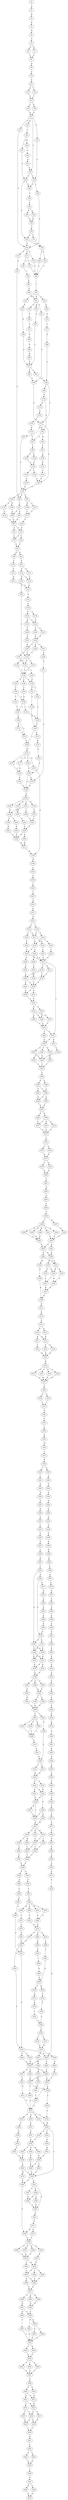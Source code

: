 strict digraph  {
	S0 -> S1 [ label = S ];
	S1 -> S2 [ label = K ];
	S2 -> S3 [ label = R ];
	S3 -> S4 [ label = R ];
	S4 -> S5 [ label = C ];
	S5 -> S6 [ label = N ];
	S5 -> S7 [ label = H ];
	S6 -> S8 [ label = S ];
	S7 -> S8 [ label = S ];
	S8 -> S9 [ label = G ];
	S9 -> S10 [ label = G ];
	S10 -> S11 [ label = S ];
	S11 -> S12 [ label = A ];
	S11 -> S13 [ label = T ];
	S12 -> S14 [ label = T ];
	S13 -> S14 [ label = T ];
	S14 -> S15 [ label = L ];
	S14 -> S16 [ label = P ];
	S15 -> S17 [ label = Q ];
	S16 -> S17 [ label = Q ];
	S17 -> S18 [ label = R ];
	S17 -> S19 [ label = E ];
	S17 -> S20 [ label = G ];
	S17 -> S21 [ label = A ];
	S18 -> S22 [ label = C ];
	S19 -> S23 [ label = S ];
	S20 -> S24 [ label = G ];
	S20 -> S23 [ label = S ];
	S21 -> S25 [ label = G ];
	S22 -> S26 [ label = N ];
	S22 -> S27 [ label = S ];
	S23 -> S28 [ label = A ];
	S23 -> S29 [ label = L ];
	S24 -> S28 [ label = A ];
	S24 -> S30 [ label = P ];
	S25 -> S31 [ label = S ];
	S25 -> S32 [ label = P ];
	S25 -> S33 [ label = P ];
	S26 -> S34 [ label = S ];
	S27 -> S24 [ label = G ];
	S28 -> S35 [ label = T ];
	S29 -> S25 [ label = G ];
	S30 -> S36 [ label = S ];
	S30 -> S25 [ label = G ];
	S31 -> S37 [ label = T ];
	S31 -> S38 [ label = A ];
	S32 -> S39 [ label = G ];
	S33 -> S40 [ label = S ];
	S34 -> S41 [ label = H ];
	S35 -> S42 [ label = L ];
	S36 -> S43 [ label = V ];
	S36 -> S44 [ label = I ];
	S37 -> S40 [ label = S ];
	S38 -> S45 [ label = V ];
	S39 -> S46 [ label = P ];
	S40 -> S47 [ label = L ];
	S41 -> S20 [ label = G ];
	S42 -> S48 [ label = P ];
	S42 -> S49 [ label = Q ];
	S43 -> S40 [ label = S ];
	S44 -> S40 [ label = S ];
	S45 -> S50 [ label = A ];
	S46 -> S51 [ label = T ];
	S47 -> S52 [ label = P ];
	S47 -> S53 [ label = S ];
	S47 -> S54 [ label = L ];
	S48 -> S55 [ label = R ];
	S49 -> S55 [ label = R ];
	S50 -> S56 [ label = G ];
	S51 -> S57 [ label = V ];
	S51 -> S58 [ label = P ];
	S52 -> S59 [ label = Q ];
	S52 -> S60 [ label = R ];
	S52 -> S61 [ label = S ];
	S53 -> S62 [ label = H ];
	S54 -> S63 [ label = G ];
	S55 -> S64 [ label = S ];
	S56 -> S52 [ label = P ];
	S57 -> S65 [ label = P ];
	S58 -> S65 [ label = P ];
	S59 -> S66 [ label = P ];
	S60 -> S67 [ label = A ];
	S61 -> S68 [ label = P ];
	S62 -> S69 [ label = N ];
	S63 -> S70 [ label = S ];
	S64 -> S30 [ label = P ];
	S64 -> S71 [ label = T ];
	S65 -> S72 [ label = A ];
	S65 -> S73 [ label = P ];
	S66 -> S74 [ label = S ];
	S67 -> S75 [ label = V ];
	S68 -> S76 [ label = P ];
	S69 -> S75 [ label = V ];
	S70 -> S77 [ label = T ];
	S71 -> S36 [ label = S ];
	S72 -> S78 [ label = A ];
	S73 -> S79 [ label = V ];
	S73 -> S78 [ label = A ];
	S74 -> S80 [ label = K ];
	S75 -> S81 [ label = L ];
	S75 -> S82 [ label = A ];
	S76 -> S83 [ label = S ];
	S76 -> S84 [ label = A ];
	S76 -> S85 [ label = R ];
	S77 -> S86 [ label = E ];
	S78 -> S87 [ label = P ];
	S79 -> S87 [ label = P ];
	S80 -> S88 [ label = Q ];
	S81 -> S89 [ label = S ];
	S82 -> S68 [ label = P ];
	S83 -> S90 [ label = H ];
	S83 -> S91 [ label = S ];
	S84 -> S92 [ label = S ];
	S85 -> S92 [ label = S ];
	S86 -> S89 [ label = S ];
	S87 -> S93 [ label = R ];
	S87 -> S94 [ label = Q ];
	S88 -> S95 [ label = H ];
	S89 -> S96 [ label = L ];
	S89 -> S76 [ label = P ];
	S90 -> S97 [ label = T ];
	S91 -> S98 [ label = V ];
	S92 -> S99 [ label = F ];
	S92 -> S100 [ label = S ];
	S92 -> S46 [ label = P ];
	S93 -> S101 [ label = P ];
	S94 -> S102 [ label = L ];
	S95 -> S75 [ label = V ];
	S96 -> S103 [ label = N ];
	S97 -> S104 [ label = Q ];
	S98 -> S105 [ label = A ];
	S98 -> S106 [ label = F ];
	S99 -> S107 [ label = S ];
	S99 -> S108 [ label = N ];
	S100 -> S109 [ label = P ];
	S100 -> S110 [ label = A ];
	S101 -> S111 [ label = S ];
	S101 -> S112 [ label = A ];
	S102 -> S113 [ label = P ];
	S103 -> S114 [ label = N ];
	S103 -> S83 [ label = S ];
	S104 -> S115 [ label = P ];
	S105 -> S116 [ label = S ];
	S106 -> S116 [ label = S ];
	S107 -> S117 [ label = T ];
	S108 -> S117 [ label = T ];
	S109 -> S58 [ label = P ];
	S110 -> S118 [ label = S ];
	S111 -> S119 [ label = S ];
	S112 -> S119 [ label = S ];
	S112 -> S120 [ label = G ];
	S113 -> S121 [ label = W ];
	S114 -> S122 [ label = S ];
	S115 -> S123 [ label = V ];
	S116 -> S124 [ label = S ];
	S116 -> S125 [ label = I ];
	S117 -> S126 [ label = S ];
	S118 -> S65 [ label = P ];
	S119 -> S127 [ label = A ];
	S120 -> S128 [ label = A ];
	S121 -> S127 [ label = A ];
	S122 -> S129 [ label = A ];
	S123 -> S84 [ label = A ];
	S124 -> S130 [ label = G ];
	S125 -> S84 [ label = A ];
	S126 -> S73 [ label = P ];
	S127 -> S131 [ label = S ];
	S128 -> S132 [ label = S ];
	S129 -> S133 [ label = F ];
	S130 -> S92 [ label = S ];
	S131 -> S134 [ label = S ];
	S132 -> S135 [ label = E ];
	S132 -> S136 [ label = R ];
	S132 -> S137 [ label = S ];
	S133 -> S91 [ label = S ];
	S134 -> S138 [ label = G ];
	S134 -> S139 [ label = S ];
	S135 -> S140 [ label = G ];
	S135 -> S141 [ label = S ];
	S136 -> S140 [ label = G ];
	S137 -> S140 [ label = G ];
	S138 -> S142 [ label = F ];
	S138 -> S143 [ label = H ];
	S139 -> S142 [ label = F ];
	S140 -> S144 [ label = S ];
	S140 -> S145 [ label = G ];
	S140 -> S146 [ label = L ];
	S141 -> S145 [ label = G ];
	S142 -> S147 [ label = V ];
	S142 -> S148 [ label = A ];
	S143 -> S149 [ label = T ];
	S144 -> S150 [ label = T ];
	S145 -> S151 [ label = P ];
	S145 -> S152 [ label = T ];
	S146 -> S153 [ label = L ];
	S147 -> S154 [ label = D ];
	S148 -> S154 [ label = D ];
	S149 -> S155 [ label = N ];
	S150 -> S156 [ label = A ];
	S150 -> S157 [ label = T ];
	S151 -> S158 [ label = C ];
	S152 -> S159 [ label = G ];
	S153 -> S156 [ label = A ];
	S154 -> S160 [ label = S ];
	S154 -> S161 [ label = Y ];
	S154 -> S162 [ label = G ];
	S155 -> S162 [ label = G ];
	S156 -> S163 [ label = S ];
	S156 -> S164 [ label = L ];
	S157 -> S163 [ label = S ];
	S158 -> S165 [ label = P ];
	S159 -> S165 [ label = P ];
	S160 -> S132 [ label = S ];
	S161 -> S166 [ label = G ];
	S162 -> S167 [ label = C ];
	S162 -> S132 [ label = S ];
	S163 -> S168 [ label = S ];
	S164 -> S159 [ label = G ];
	S165 -> S169 [ label = P ];
	S165 -> S170 [ label = A ];
	S166 -> S171 [ label = A ];
	S167 -> S135 [ label = E ];
	S168 -> S172 [ label = G ];
	S168 -> S173 [ label = V ];
	S169 -> S174 [ label = W ];
	S170 -> S175 [ label = R ];
	S171 -> S176 [ label = A ];
	S172 -> S173 [ label = V ];
	S173 -> S169 [ label = P ];
	S174 -> S177 [ label = H ];
	S174 -> S178 [ label = N ];
	S174 -> S179 [ label = W ];
	S174 -> S180 [ label = C ];
	S175 -> S181 [ label = Q ];
	S176 -> S182 [ label = G ];
	S177 -> S183 [ label = S ];
	S178 -> S183 [ label = S ];
	S179 -> S184 [ label = R ];
	S180 -> S185 [ label = P ];
	S181 -> S185 [ label = P ];
	S182 -> S186 [ label = P ];
	S183 -> S187 [ label = G ];
	S184 -> S188 [ label = R ];
	S185 -> S182 [ label = G ];
	S185 -> S176 [ label = A ];
	S186 -> S189 [ label = Y ];
	S186 -> S190 [ label = W ];
	S186 -> S191 [ label = C ];
	S186 -> S192 [ label = R ];
	S187 -> S182 [ label = G ];
	S188 -> S193 [ label = L ];
	S189 -> S194 [ label = D ];
	S190 -> S195 [ label = E ];
	S191 -> S194 [ label = D ];
	S191 -> S196 [ label = A ];
	S192 -> S197 [ label = W ];
	S193 -> S198 [ label = S ];
	S194 -> S199 [ label = Y ];
	S194 -> S200 [ label = F ];
	S195 -> S201 [ label = L ];
	S196 -> S201 [ label = L ];
	S197 -> S202 [ label = P ];
	S198 -> S203 [ label = L ];
	S199 -> S204 [ label = H ];
	S200 -> S205 [ label = N ];
	S201 -> S206 [ label = S ];
	S202 -> S206 [ label = S ];
	S203 -> S207 [ label = S ];
	S204 -> S208 [ label = P ];
	S205 -> S208 [ label = P ];
	S206 -> S209 [ label = S ];
	S206 -> S208 [ label = P ];
	S207 -> S210 [ label = Q ];
	S208 -> S211 [ label = R ];
	S209 -> S211 [ label = R ];
	S210 -> S212 [ label = E ];
	S211 -> S184 [ label = R ];
	S212 -> S213 [ label = H ];
	S213 -> S214 [ label = I ];
	S213 -> S215 [ label = L ];
	S214 -> S216 [ label = T ];
	S214 -> S217 [ label = A ];
	S215 -> S217 [ label = A ];
	S215 -> S218 [ label = L ];
	S216 -> S219 [ label = D ];
	S216 -> S220 [ label = E ];
	S217 -> S219 [ label = D ];
	S217 -> S221 [ label = G ];
	S218 -> S222 [ label = P ];
	S219 -> S223 [ label = A ];
	S219 -> S224 [ label = V ];
	S220 -> S225 [ label = T ];
	S221 -> S226 [ label = L ];
	S222 -> S224 [ label = V ];
	S223 -> S227 [ label = G ];
	S223 -> S228 [ label = A ];
	S224 -> S227 [ label = G ];
	S224 -> S229 [ label = D ];
	S225 -> S227 [ label = G ];
	S226 -> S227 [ label = G ];
	S227 -> S230 [ label = T ];
	S227 -> S231 [ label = N ];
	S227 -> S232 [ label = S ];
	S228 -> S233 [ label = S ];
	S229 -> S234 [ label = A ];
	S230 -> S235 [ label = L ];
	S230 -> S236 [ label = A ];
	S231 -> S235 [ label = L ];
	S232 -> S237 [ label = R ];
	S232 -> S238 [ label = P ];
	S233 -> S239 [ label = G ];
	S234 -> S236 [ label = A ];
	S235 -> S240 [ label = L ];
	S236 -> S240 [ label = L ];
	S236 -> S241 [ label = P ];
	S237 -> S242 [ label = S ];
	S238 -> S243 [ label = T ];
	S238 -> S244 [ label = P ];
	S238 -> S245 [ label = A ];
	S239 -> S240 [ label = L ];
	S240 -> S246 [ label = P ];
	S240 -> S247 [ label = A ];
	S241 -> S246 [ label = P ];
	S242 -> S248 [ label = S ];
	S243 -> S248 [ label = S ];
	S243 -> S249 [ label = T ];
	S244 -> S250 [ label = C ];
	S245 -> S248 [ label = S ];
	S246 -> S251 [ label = S ];
	S247 -> S251 [ label = S ];
	S248 -> S252 [ label = T ];
	S249 -> S252 [ label = T ];
	S250 -> S252 [ label = T ];
	S251 -> S253 [ label = A ];
	S251 -> S254 [ label = T ];
	S252 -> S255 [ label = P ];
	S253 -> S256 [ label = S ];
	S253 -> S257 [ label = N ];
	S253 -> S258 [ label = G ];
	S254 -> S256 [ label = S ];
	S255 -> S259 [ label = E ];
	S255 -> S260 [ label = A ];
	S256 -> S261 [ label = S ];
	S257 -> S261 [ label = S ];
	S258 -> S261 [ label = S ];
	S259 -> S262 [ label = L ];
	S259 -> S263 [ label = P ];
	S260 -> S262 [ label = L ];
	S261 -> S264 [ label = T ];
	S261 -> S232 [ label = S ];
	S262 -> S265 [ label = S ];
	S262 -> S266 [ label = G ];
	S263 -> S266 [ label = G ];
	S264 -> S238 [ label = P ];
	S265 -> S267 [ label = R ];
	S266 -> S267 [ label = R ];
	S267 -> S268 [ label = R ];
	S267 -> S269 [ label = Q ];
	S268 -> S270 [ label = Q ];
	S268 -> S271 [ label = L ];
	S268 -> S272 [ label = R ];
	S269 -> S271 [ label = L ];
	S270 -> S273 [ label = G ];
	S271 -> S273 [ label = G ];
	S272 -> S273 [ label = G ];
	S273 -> S274 [ label = L ];
	S274 -> S275 [ label = L ];
	S274 -> S276 [ label = P ];
	S275 -> S277 [ label = R ];
	S276 -> S277 [ label = R ];
	S277 -> S278 [ label = C ];
	S277 -> S279 [ label = S ];
	S278 -> S280 [ label = R ];
	S279 -> S280 [ label = R ];
	S280 -> S281 [ label = S ];
	S281 -> S282 [ label = Q ];
	S282 -> S283 [ label = P ];
	S283 -> S284 [ label = C ];
	S284 -> S285 [ label = V ];
	S285 -> S286 [ label = L ];
	S285 -> S287 [ label = R ];
	S286 -> S288 [ label = H ];
	S286 -> S289 [ label = D ];
	S286 -> S290 [ label = N ];
	S286 -> S291 [ label = V ];
	S286 -> S292 [ label = P ];
	S287 -> S293 [ label = A ];
	S288 -> S294 [ label = E ];
	S289 -> S294 [ label = E ];
	S290 -> S294 [ label = E ];
	S291 -> S295 [ label = G ];
	S292 -> S295 [ label = G ];
	S293 -> S295 [ label = G ];
	S294 -> S296 [ label = R ];
	S295 -> S296 [ label = R ];
	S295 -> S297 [ label = G ];
	S296 -> S298 [ label = K ];
	S296 -> S299 [ label = R ];
	S297 -> S298 [ label = K ];
	S298 -> S300 [ label = S ];
	S298 -> S301 [ label = G ];
	S299 -> S302 [ label = W ];
	S299 -> S301 [ label = G ];
	S300 -> S303 [ label = G ];
	S300 -> S304 [ label = R ];
	S301 -> S304 [ label = R ];
	S301 -> S305 [ label = Q ];
	S302 -> S306 [ label = R ];
	S303 -> S307 [ label = L ];
	S304 -> S308 [ label = R ];
	S304 -> S307 [ label = L ];
	S305 -> S308 [ label = R ];
	S306 -> S309 [ label = R ];
	S307 -> S310 [ label = K ];
	S308 -> S310 [ label = K ];
	S309 -> S311 [ label = R ];
	S310 -> S309 [ label = R ];
	S311 -> S312 [ label = R ];
	S312 -> S313 [ label = E ];
	S313 -> S314 [ label = E ];
	S313 -> S315 [ label = G ];
	S314 -> S316 [ label = D ];
	S314 -> S317 [ label = R ];
	S315 -> S316 [ label = D ];
	S316 -> S318 [ label = V ];
	S316 -> S319 [ label = A ];
	S317 -> S320 [ label = T ];
	S318 -> S321 [ label = R ];
	S319 -> S321 [ label = R ];
	S320 -> S321 [ label = R ];
	S321 -> S322 [ label = W ];
	S322 -> S323 [ label = S ];
	S322 -> S324 [ label = T ];
	S322 -> S325 [ label = N ];
	S322 -> S326 [ label = P ];
	S323 -> S327 [ label = R ];
	S324 -> S327 [ label = R ];
	S325 -> S327 [ label = R ];
	S326 -> S327 [ label = R ];
	S327 -> S328 [ label = P ];
	S328 -> S329 [ label = S ];
	S328 -> S330 [ label = A ];
	S329 -> S331 [ label = L ];
	S330 -> S331 [ label = L ];
	S331 -> S332 [ label = D ];
	S332 -> S333 [ label = F ];
	S333 -> S334 [ label = L ];
	S334 -> S335 [ label = K ];
	S335 -> S336 [ label = M ];
	S336 -> S337 [ label = T ];
	S337 -> S338 [ label = R ];
	S338 -> S339 [ label = T ];
	S338 -> S340 [ label = X ];
	S339 -> S341 [ label = L ];
	S340 -> S342 [ label = X ];
	S341 -> S343 [ label = K ];
	S342 -> S344 [ label = X ];
	S343 -> S345 [ label = N ];
	S344 -> S346 [ label = X ];
	S345 -> S347 [ label = S ];
	S346 -> S348 [ label = X ];
	S347 -> S349 [ label = K ];
	S348 -> S350 [ label = X ];
	S349 -> S351 [ label = S ];
	S350 -> S352 [ label = X ];
	S351 -> S353 [ label = L ];
	S352 -> S354 [ label = X ];
	S353 -> S355 [ label = C ];
	S354 -> S356 [ label = X ];
	S355 -> S357 [ label = S ];
	S356 -> S358 [ label = X ];
	S357 -> S359 [ label = L ];
	S358 -> S360 [ label = X ];
	S359 -> S361 [ label = D ];
	S360 -> S362 [ label = X ];
	S361 -> S363 [ label = Y ];
	S362 -> S364 [ label = X ];
	S363 -> S365 [ label = E ];
	S363 -> S366 [ label = E ];
	S364 -> S367 [ label = X ];
	S365 -> S368 [ label = E ];
	S365 -> S369 [ label = D ];
	S366 -> S370 [ label = D ];
	S366 -> S371 [ label = E ];
	S367 -> S372 [ label = X ];
	S368 -> S373 [ label = D ];
	S368 -> S374 [ label = E ];
	S369 -> S373 [ label = D ];
	S369 -> S374 [ label = E ];
	S370 -> S375 [ label = D ];
	S370 -> S365 [ label = E ];
	S371 -> S376 [ label = D ];
	S372 -> S377 [ label = X ];
	S373 -> S378 [ label = D ];
	S374 -> S378 [ label = D ];
	S374 -> S379 [ label = E ];
	S375 -> S368 [ label = E ];
	S375 -> S369 [ label = D ];
	S376 -> S380 [ label = D ];
	S377 -> S381 [ label = X ];
	S378 -> S382 [ label = D ];
	S379 -> S382 [ label = D ];
	S380 -> S383 [ label = D ];
	S381 -> S384 [ label = X ];
	S382 -> S385 [ label = P ];
	S382 -> S386 [ label = A ];
	S382 -> S387 [ label = S ];
	S383 -> S388 [ label = D ];
	S384 -> S389 [ label = X ];
	S385 -> S390 [ label = H ];
	S386 -> S391 [ label = Q ];
	S387 -> S391 [ label = Q ];
	S388 -> S392 [ label = D ];
	S389 -> S393 [ label = X ];
	S390 -> S394 [ label = M ];
	S391 -> S395 [ label = V ];
	S391 -> S396 [ label = G ];
	S392 -> S370 [ label = D ];
	S393 -> S397 [ label = X ];
	S394 -> S398 [ label = K ];
	S395 -> S398 [ label = K ];
	S396 -> S398 [ label = K ];
	S397 -> S399 [ label = X ];
	S398 -> S400 [ label = T ];
	S398 -> S401 [ label = L ];
	S399 -> S402 [ label = X ];
	S400 -> S403 [ label = I ];
	S400 -> S404 [ label = V ];
	S400 -> S405 [ label = A ];
	S401 -> S406 [ label = A ];
	S402 -> S407 [ label = X ];
	S403 -> S408 [ label = V ];
	S404 -> S408 [ label = V ];
	S405 -> S408 [ label = V ];
	S406 -> S409 [ label = P ];
	S407 -> S410 [ label = X ];
	S408 -> S411 [ label = S ];
	S409 -> S412 [ label = C ];
	S409 -> S413 [ label = Y ];
	S410 -> S414 [ label = X ];
	S411 -> S415 [ label = S ];
	S412 -> S416 [ label = D ];
	S413 -> S416 [ label = D ];
	S414 -> S417 [ label = X ];
	S415 -> S409 [ label = P ];
	S416 -> S418 [ label = S ];
	S416 -> S419 [ label = P ];
	S417 -> S420 [ label = X ];
	S418 -> S421 [ label = S ];
	S418 -> S422 [ label = H ];
	S419 -> S422 [ label = H ];
	S420 -> S423 [ label = X ];
	S421 -> S424 [ label = D ];
	S422 -> S424 [ label = D ];
	S422 -> S425 [ label = G ];
	S423 -> S426 [ label = X ];
	S424 -> S427 [ label = H ];
	S424 -> S428 [ label = L ];
	S425 -> S428 [ label = L ];
	S425 -> S429 [ label = P ];
	S426 -> S430 [ label = X ];
	S427 -> S428 [ label = L ];
	S428 -> S431 [ label = M ];
	S429 -> S431 [ label = M ];
	S430 -> S432 [ label = X ];
	S431 -> S433 [ label = N ];
	S431 -> S434 [ label = S ];
	S431 -> S435 [ label = G ];
	S432 -> S436 [ label = X ];
	S433 -> S437 [ label = V ];
	S433 -> S438 [ label = I ];
	S434 -> S439 [ label = M ];
	S434 -> S440 [ label = T ];
	S435 -> S437 [ label = V ];
	S436 -> S441 [ label = X ];
	S437 -> S442 [ label = I ];
	S437 -> S443 [ label = V ];
	S438 -> S442 [ label = I ];
	S439 -> S443 [ label = V ];
	S440 -> S444 [ label = A ];
	S441 -> S445 [ label = X ];
	S442 -> S446 [ label = T ];
	S443 -> S446 [ label = T ];
	S444 -> S447 [ label = V ];
	S445 -> S448 [ label = X ];
	S446 -> S449 [ label = P ];
	S447 -> S449 [ label = P ];
	S448 -> S450 [ label = X ];
	S449 -> S451 [ label = G ];
	S449 -> S452 [ label = S ];
	S450 -> S453 [ label = X ];
	S451 -> S454 [ label = S ];
	S452 -> S455 [ label = P ];
	S453 -> S456 [ label = X ];
	S454 -> S457 [ label = S ];
	S455 -> S458 [ label = G ];
	S456 -> S459 [ label = X ];
	S457 -> S460 [ label = P ];
	S458 -> S461 [ label = D ];
	S459 -> S462 [ label = X ];
	S460 -> S463 [ label = M ];
	S460 -> S464 [ label = V ];
	S460 -> S465 [ label = I ];
	S460 -> S466 [ label = W ];
	S461 -> S467 [ label = A ];
	S462 -> S468 [ label = X ];
	S463 -> S469 [ label = K ];
	S464 -> S470 [ label = R ];
	S465 -> S469 [ label = K ];
	S466 -> S471 [ label = S ];
	S467 -> S472 [ label = G ];
	S468 -> S473 [ label = X ];
	S469 -> S474 [ label = E ];
	S470 -> S474 [ label = E ];
	S471 -> S475 [ label = V ];
	S472 -> S476 [ label = P ];
	S473 -> S477 [ label = X ];
	S474 -> S478 [ label = G ];
	S474 -> S479 [ label = C ];
	S474 -> S480 [ label = Q ];
	S475 -> S481 [ label = H ];
	S476 -> S482 [ label = C ];
	S476 -> S483 [ label = H ];
	S476 -> S484 [ label = S ];
	S477 -> S485 [ label = X ];
	S478 -> S486 [ label = L ];
	S479 -> S487 [ label = P ];
	S480 -> S488 [ label = Q ];
	S481 -> S487 [ label = P ];
	S482 -> S489 [ label = P ];
	S483 -> S490 [ label = C ];
	S483 -> S489 [ label = P ];
	S484 -> S489 [ label = P ];
	S485 -> S491 [ label = X ];
	S486 -> S492 [ label = C ];
	S487 -> S472 [ label = G ];
	S487 -> S493 [ label = S ];
	S488 -> S494 [ label = E ];
	S489 -> S495 [ label = A ];
	S489 -> S496 [ label = T ];
	S489 -> S497 [ label = G ];
	S490 -> S496 [ label = T ];
	S491 -> S498 [ label = X ];
	S492 -> S499 [ label = R ];
	S493 -> S476 [ label = P ];
	S494 -> S500 [ label = T ];
	S495 -> S501 [ label = G ];
	S496 -> S501 [ label = G ];
	S496 -> S502 [ label = S ];
	S497 -> S503 [ label = V ];
	S498 -> S504 [ label = X ];
	S499 -> S505 [ label = L ];
	S499 -> S506 [ label = H ];
	S500 -> S507 [ label = G ];
	S501 -> S508 [ label = L ];
	S501 -> S509 [ label = P ];
	S502 -> S510 [ label = I ];
	S502 -> S509 [ label = P ];
	S503 -> S511 [ label = W ];
	S504 -> S512 [ label = X ];
	S505 -> S513 [ label = H ];
	S506 -> S514 [ label = Y ];
	S507 -> S499 [ label = R ];
	S508 -> S515 [ label = R ];
	S509 -> S516 [ label = G ];
	S510 -> S515 [ label = R ];
	S511 -> S515 [ label = R ];
	S512 -> S517 [ label = X ];
	S513 -> S518 [ label = R ];
	S514 -> S519 [ label = G ];
	S515 -> S520 [ label = A ];
	S515 -> S521 [ label = P ];
	S515 -> S522 [ label = N ];
	S515 -> S523 [ label = G ];
	S516 -> S521 [ label = P ];
	S517 -> S524 [ label = X ];
	S518 -> S525 [ label = L ];
	S519 -> S526 [ label = A ];
	S520 -> S527 [ label = F ];
	S521 -> S528 [ label = W ];
	S522 -> S529 [ label = Y ];
	S523 -> S528 [ label = W ];
	S524 -> S483 [ label = H ];
	S525 -> S526 [ label = A ];
	S526 -> S530 [ label = S ];
	S527 -> S531 [ label = S ];
	S528 -> S532 [ label = T ];
	S528 -> S533 [ label = A ];
	S528 -> S534 [ label = V ];
	S529 -> S535 [ label = E ];
	S530 -> S536 [ label = C ];
	S530 -> S537 [ label = S ];
	S531 -> S538 [ label = S ];
	S532 -> S539 [ label = P ];
	S533 -> S538 [ label = S ];
	S534 -> S540 [ label = S ];
	S534 -> S541 [ label = A ];
	S535 -> S542 [ label = Q ];
	S536 -> S543 [ label = H ];
	S537 -> S543 [ label = H ];
	S538 -> S544 [ label = T ];
	S538 -> S545 [ label = W ];
	S538 -> S546 [ label = G ];
	S539 -> S547 [ label = R ];
	S540 -> S548 [ label = E ];
	S541 -> S549 [ label = A ];
	S541 -> S550 [ label = G ];
	S541 -> S551 [ label = G ];
	S542 -> S552 [ label = A ];
	S543 -> S553 [ label = S ];
	S543 -> S554 [ label = G ];
	S544 -> S555 [ label = A ];
	S545 -> S556 [ label = E ];
	S546 -> S557 [ label = G ];
	S547 -> S556 [ label = E ];
	S548 -> S558 [ label = S ];
	S549 -> S559 [ label = T ];
	S549 -> S560 [ label = E ];
	S550 -> S561 [ label = E ];
	S551 -> S560 [ label = E ];
	S552 -> S555 [ label = A ];
	S553 -> S562 [ label = T ];
	S554 -> S563 [ label = G ];
	S555 -> S564 [ label = A ];
	S556 -> S565 [ label = C ];
	S556 -> S566 [ label = P ];
	S557 -> S566 [ label = P ];
	S558 -> S567 [ label = D ];
	S558 -> S568 [ label = A ];
	S558 -> S569 [ label = G ];
	S558 -> S570 [ label = N ];
	S559 -> S550 [ label = G ];
	S560 -> S550 [ label = G ];
	S561 -> S571 [ label = G ];
	S562 -> S572 [ label = A ];
	S563 -> S573 [ label = R ];
	S564 -> S534 [ label = V ];
	S564 -> S574 [ label = M ];
	S565 -> S534 [ label = V ];
	S566 -> S534 [ label = V ];
	S567 -> S575 [ label = E ];
	S568 -> S576 [ label = G ];
	S569 -> S576 [ label = G ];
	S570 -> S576 [ label = G ];
	S571 -> S548 [ label = E ];
	S571 -> S577 [ label = G ];
	S572 -> S578 [ label = C ];
	S573 -> S502 [ label = S ];
	S574 -> S540 [ label = S ];
	S575 -> S579 [ label = D ];
	S576 -> S580 [ label = A ];
	S576 -> S579 [ label = D ];
	S577 -> S558 [ label = S ];
	S578 -> S581 [ label = H ];
	S579 -> S582 [ label = T ];
	S579 -> S583 [ label = P ];
	S579 -> S584 [ label = L ];
	S580 -> S583 [ label = P ];
	S581 -> S510 [ label = I ];
	S582 -> S585 [ label = S ];
	S583 -> S586 [ label = G ];
	S583 -> S585 [ label = S ];
	S584 -> S585 [ label = S ];
	S585 -> S587 [ label = D ];
	S586 -> S587 [ label = D ];
	S587 -> S588 [ label = C ];
	S587 -> S589 [ label = G ];
	S587 -> S590 [ label = W ];
	S588 -> S591 [ label = E ];
	S589 -> S592 [ label = D ];
	S590 -> S592 [ label = D ];
	S591 -> S593 [ label = S ];
	S591 -> S594 [ label = N ];
	S592 -> S593 [ label = S ];
	S593 -> S595 [ label = N ];
	S593 -> S596 [ label = A ];
	S594 -> S597 [ label = T ];
	S595 -> S598 [ label = E ];
	S596 -> S599 [ label = E ];
	S596 -> S600 [ label = G ];
	S597 -> S598 [ label = E ];
	S598 -> S601 [ label = G ];
	S598 -> S602 [ label = E ];
	S599 -> S598 [ label = E ];
	S600 -> S598 [ label = E ];
	S601 -> S603 [ label = G ];
	S602 -> S603 [ label = G ];
	S603 -> S604 [ label = V ];
	S603 -> S605 [ label = I ];
	S603 -> S606 [ label = A ];
	S604 -> S607 [ label = F ];
	S605 -> S607 [ label = F ];
	S606 -> S607 [ label = F ];
	S607 -> S608 [ label = P ];
	S608 -> S609 [ label = L ];
	S608 -> S610 [ label = P ];
	S609 -> S611 [ label = D ];
	S609 -> S612 [ label = G ];
	S610 -> S612 [ label = G ];
	S611 -> S613 [ label = C ];
	S611 -> S614 [ label = R ];
	S612 -> S614 [ label = R ];
	S613 -> S615 [ label = V ];
	S613 -> S616 [ label = G ];
	S614 -> S616 [ label = G ];
	S614 -> S617 [ label = S ];
	S615 -> S618 [ label = D ];
	S616 -> S618 [ label = D ];
	S616 -> S619 [ label = E ];
	S617 -> S619 [ label = E ];
	S618 -> S620 [ label = L ];
	S619 -> S620 [ label = L ];
	S620 -> S621 [ label = D ];
	S621 -> S622 [ label = L ];
	S622 -> S623 [ label = E ];
	S622 -> S624 [ label = G ];
	S623 -> S625 [ label = Q ];
	S624 -> S625 [ label = Q ];
	S625 -> S626 [ label = I ];
	S626 -> S627 [ label = E ];
	S627 -> S628 [ label = N ];
	S627 -> S629 [ label = S ];
	S628 -> S630 [ label = N ];
	S629 -> S630 [ label = N ];
}
